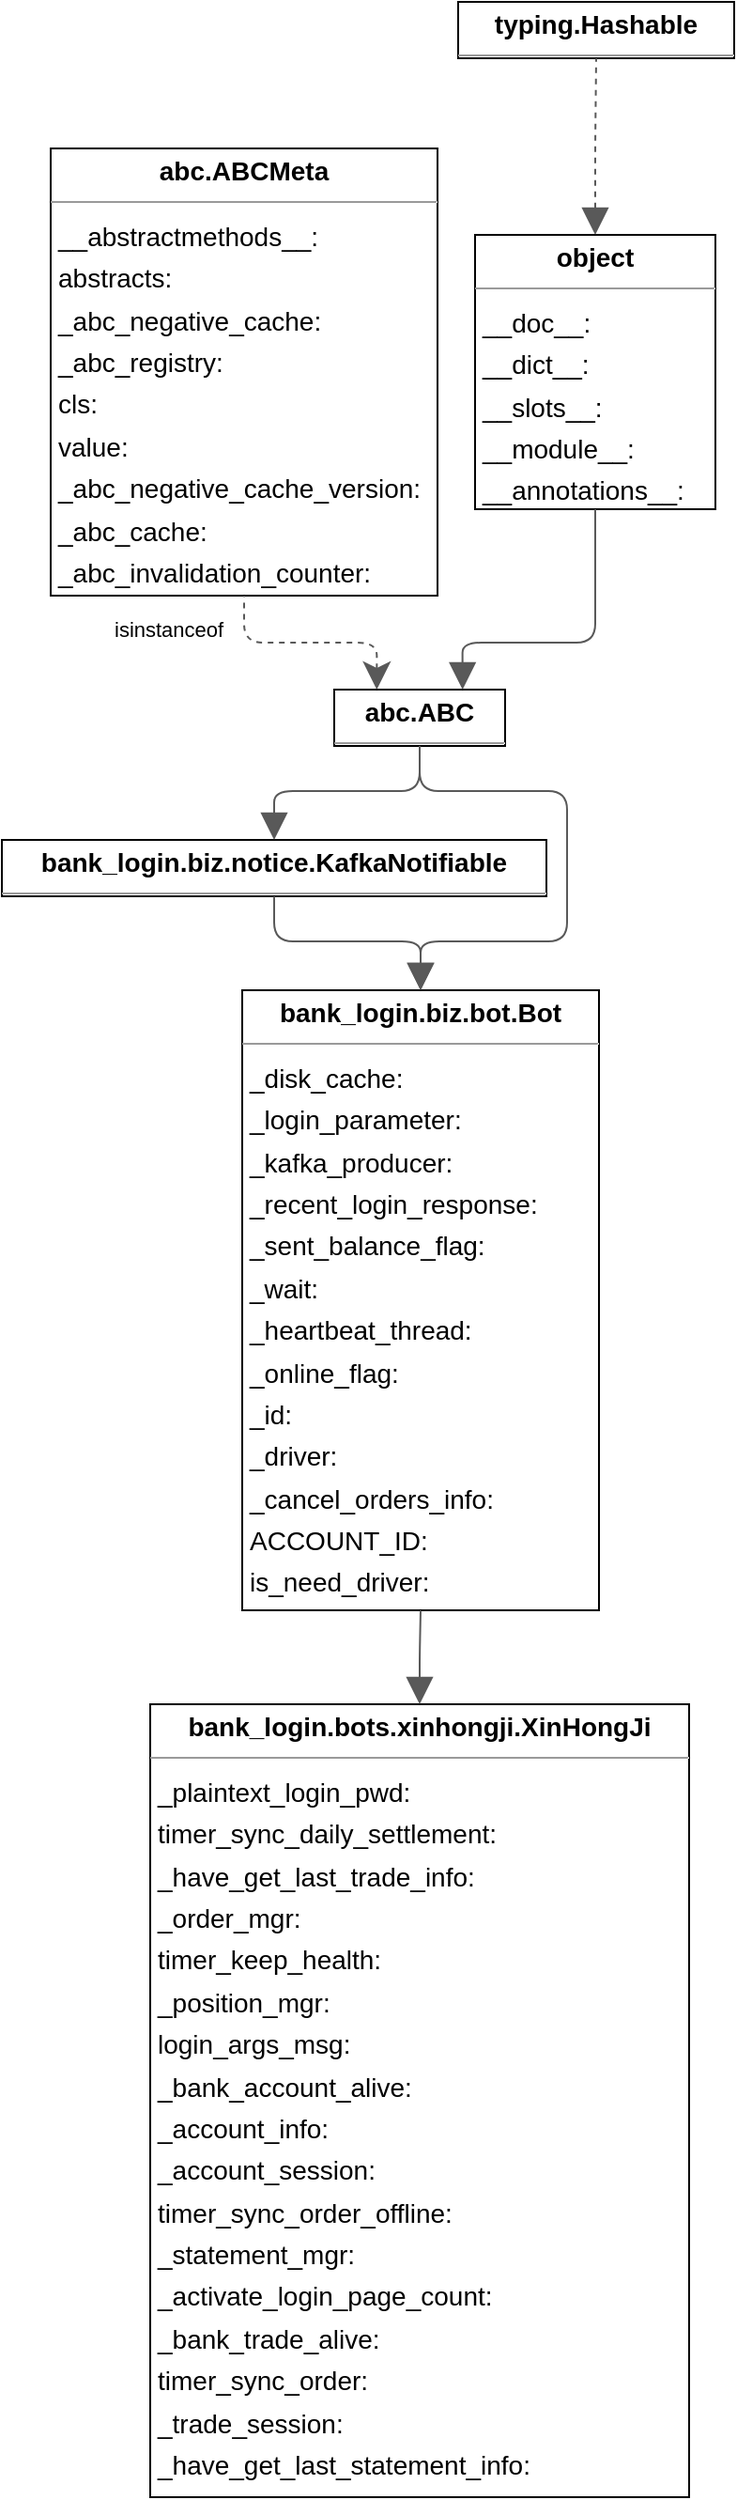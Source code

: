 <mxfile version="20.4.0" type="github"><diagram id="5KmmXAzJ4kcx9o-ale2q" name="第 1 页"><mxGraphModel dx="1378" dy="957" grid="1" gridSize="10" guides="1" tooltips="1" connect="1" arrows="1" fold="1" page="0" pageScale="1" pageWidth="827" pageHeight="1169" background="none" math="0" shadow="0"><root><mxCell id="0"/><mxCell id="1" parent="0"/><mxCell id="node5" value="&lt;p style=&quot;margin:0px;margin-top:4px;text-align:center;&quot;&gt;&lt;b&gt;abc.ABC&lt;/b&gt;&lt;/p&gt;&lt;hr size=&quot;1&quot;/&gt;" style="verticalAlign=top;align=left;overflow=fill;fontSize=14;fontFamily=Helvetica;html=1;rounded=0;shadow=0;comic=0;labelBackgroundColor=none;strokeWidth=1;" parent="1" vertex="1"><mxGeometry x="32" y="352" width="91" height="30" as="geometry"/></mxCell><mxCell id="node6" value="&lt;p style=&quot;margin:0px;margin-top:4px;text-align:center;&quot;&gt;&lt;b&gt;abc.ABCMeta&lt;/b&gt;&lt;/p&gt;&lt;hr size=&quot;1&quot;/&gt;&lt;p style=&quot;margin:0 0 0 4px;line-height:1.6;&quot;&gt; __abstractmethods__: &lt;br/&gt; abstracts: &lt;br/&gt; _abc_negative_cache: &lt;br/&gt; _abc_registry: &lt;br/&gt; cls: &lt;br/&gt; value: &lt;br/&gt; _abc_negative_cache_version: &lt;br/&gt; _abc_cache: &lt;br/&gt; _abc_invalidation_counter: &lt;/p&gt;" style="verticalAlign=top;align=left;overflow=fill;fontSize=14;fontFamily=Helvetica;html=1;rounded=0;shadow=0;comic=0;labelBackgroundColor=none;strokeWidth=1;" parent="1" vertex="1"><mxGeometry x="-119" y="64" width="206" height="238" as="geometry"/></mxCell><mxCell id="node1" value="&lt;p style=&quot;margin:0px;margin-top:4px;text-align:center;&quot;&gt;&lt;b&gt;bank_login.biz.bot.Bot&lt;/b&gt;&lt;/p&gt;&lt;hr size=&quot;1&quot;/&gt;&lt;p style=&quot;margin:0 0 0 4px;line-height:1.6;&quot;&gt; _disk_cache: &lt;br/&gt; _login_parameter: &lt;br/&gt; _kafka_producer: &lt;br/&gt; _recent_login_response: &lt;br/&gt; _sent_balance_flag: &lt;br/&gt; _wait: &lt;br/&gt; _heartbeat_thread: &lt;br/&gt; _online_flag: &lt;br/&gt; _id: &lt;br/&gt; _driver: &lt;br/&gt; _cancel_orders_info: &lt;br/&gt; ACCOUNT_ID: &lt;br/&gt; is_need_driver: &lt;/p&gt;" style="verticalAlign=top;align=left;overflow=fill;fontSize=14;fontFamily=Helvetica;html=1;rounded=0;shadow=0;comic=0;labelBackgroundColor=none;strokeWidth=1;" parent="1" vertex="1"><mxGeometry x="-17" y="512" width="190" height="330" as="geometry"/></mxCell><mxCell id="node4" value="&lt;p style=&quot;margin:0px;margin-top:4px;text-align:center;&quot;&gt;&lt;b&gt;bank_login.biz.notice.KafkaNotifiable&lt;/b&gt;&lt;/p&gt;&lt;hr size=&quot;1&quot;/&gt;" style="verticalAlign=top;align=left;overflow=fill;fontSize=14;fontFamily=Helvetica;html=1;rounded=0;shadow=0;comic=0;labelBackgroundColor=none;strokeWidth=1;" parent="1" vertex="1"><mxGeometry x="-145" y="432" width="290" height="30" as="geometry"/></mxCell><mxCell id="node0" value="&lt;p style=&quot;margin:0px;margin-top:4px;text-align:center;&quot;&gt;&lt;b&gt;bank_login.bots.xinhongji.XinHongJi&lt;/b&gt;&lt;/p&gt;&lt;hr size=&quot;1&quot;/&gt;&lt;p style=&quot;margin:0 0 0 4px;line-height:1.6;&quot;&gt; _plaintext_login_pwd: &lt;br/&gt; timer_sync_daily_settlement: &lt;br/&gt; _have_get_last_trade_info: &lt;br/&gt; _order_mgr: &lt;br/&gt; timer_keep_health: &lt;br/&gt; _position_mgr: &lt;br/&gt; login_args_msg: &lt;br/&gt; _bank_account_alive: &lt;br/&gt; _account_info: &lt;br/&gt; _account_session: &lt;br/&gt; timer_sync_order_offline: &lt;br/&gt; _statement_mgr: &lt;br/&gt; _activate_login_page_count: &lt;br/&gt; _bank_trade_alive: &lt;br/&gt; timer_sync_order: &lt;br/&gt; _trade_session: &lt;br/&gt; _have_get_last_statement_info: &lt;/p&gt;" style="verticalAlign=top;align=left;overflow=fill;fontSize=14;fontFamily=Helvetica;html=1;rounded=0;shadow=0;comic=0;labelBackgroundColor=none;strokeWidth=1;" parent="1" vertex="1"><mxGeometry x="-66" y="892" width="287" height="422" as="geometry"/></mxCell><mxCell id="node2" value="&lt;p style=&quot;margin:0px;margin-top:4px;text-align:center;&quot;&gt;&lt;b&gt;object&lt;/b&gt;&lt;/p&gt;&lt;hr size=&quot;1&quot;/&gt;&lt;p style=&quot;margin:0 0 0 4px;line-height:1.6;&quot;&gt; __doc__: &lt;br/&gt; __dict__: &lt;br/&gt; __slots__: &lt;br/&gt; __module__: &lt;br/&gt; __annotations__: &lt;/p&gt;" style="verticalAlign=top;align=left;overflow=fill;fontSize=14;fontFamily=Helvetica;html=1;rounded=0;shadow=0;comic=0;labelBackgroundColor=none;strokeWidth=1;" parent="1" vertex="1"><mxGeometry x="107" y="110" width="128" height="146" as="geometry"/></mxCell><mxCell id="node3" value="&lt;p style=&quot;margin:0px;margin-top:4px;text-align:center;&quot;&gt;&lt;b&gt;typing.Hashable&lt;/b&gt;&lt;/p&gt;&lt;hr size=&quot;1&quot;/&gt;" style="verticalAlign=top;align=left;overflow=fill;fontSize=14;fontFamily=Helvetica;html=1;rounded=0;shadow=0;comic=0;labelBackgroundColor=none;strokeWidth=1;" parent="1" vertex="1"><mxGeometry x="98" y="-14" width="147" height="30" as="geometry"/></mxCell><mxCell id="edge5" value="" style="html=1;rounded=1;edgeStyle=orthogonalEdgeStyle;dashed=1;startArrow=classic;startSize=12;endArrow=none;strokeColor=#595959;exitX=0.250;exitY=0.002;exitDx=0;exitDy=0;entryX=0.500;entryY=1.000;entryDx=0;entryDy=0;" parent="1" source="node5" target="node6" edge="1"><mxGeometry width="50" height="50" relative="1" as="geometry"><Array as="points"><mxPoint x="55" y="327"/><mxPoint x="-16" y="327"/></Array></mxGeometry></mxCell><mxCell id="label34" value="isinstanceof" style="edgeLabel;resizable=0;html=1;align=left;verticalAlign=top;strokeColor=default;" parent="edge5" vertex="1" connectable="0"><mxGeometry x="-87" y="307" as="geometry"/></mxCell><mxCell id="edge4" value="" style="html=1;rounded=1;edgeStyle=orthogonalEdgeStyle;dashed=0;startArrow=block;startSize=12;endArrow=none;strokeColor=#595959;exitX=0.750;exitY=0.002;exitDx=0;exitDy=0;entryX=0.500;entryY=1.000;entryDx=0;entryDy=0;" parent="1" source="node5" target="node2" edge="1"><mxGeometry width="50" height="50" relative="1" as="geometry"><Array as="points"><mxPoint x="101" y="327"/><mxPoint x="171" y="327"/></Array></mxGeometry></mxCell><mxCell id="edge6" value="" style="html=1;rounded=1;edgeStyle=orthogonalEdgeStyle;dashed=0;startArrow=block;startSize=12;endArrow=none;strokeColor=#595959;exitX=0.500;exitY=0.000;exitDx=0;exitDy=0;entryX=0.500;entryY=1.001;entryDx=0;entryDy=0;" parent="1" source="node1" target="node5" edge="1"><mxGeometry width="50" height="50" relative="1" as="geometry"><Array as="points"><mxPoint x="78" y="486"/><mxPoint x="156" y="486"/><mxPoint x="156" y="406"/><mxPoint x="78" y="406"/></Array></mxGeometry></mxCell><mxCell id="edge1" value="" style="html=1;rounded=1;edgeStyle=orthogonalEdgeStyle;dashed=0;startArrow=block;startSize=12;endArrow=none;strokeColor=#595959;exitX=0.500;exitY=0.000;exitDx=0;exitDy=0;entryX=0.500;entryY=1.001;entryDx=0;entryDy=0;" parent="1" source="node1" target="node4" edge="1"><mxGeometry width="50" height="50" relative="1" as="geometry"><Array as="points"><mxPoint x="78" y="486"/><mxPoint y="486"/></Array></mxGeometry></mxCell><mxCell id="edge3" value="" style="html=1;rounded=1;edgeStyle=orthogonalEdgeStyle;dashed=0;startArrow=block;startSize=12;endArrow=none;strokeColor=#595959;exitX=0.500;exitY=0.001;exitDx=0;exitDy=0;entryX=0.500;entryY=1.001;entryDx=0;entryDy=0;" parent="1" source="node4" target="node5" edge="1"><mxGeometry width="50" height="50" relative="1" as="geometry"><Array as="points"><mxPoint y="406"/><mxPoint x="78" y="406"/></Array></mxGeometry></mxCell><mxCell id="edge0" value="" style="html=1;rounded=1;edgeStyle=orthogonalEdgeStyle;dashed=0;startArrow=block;startSize=12;endArrow=none;strokeColor=#595959;exitX=0.500;exitY=0.000;exitDx=0;exitDy=0;entryX=0.500;entryY=1.000;entryDx=0;entryDy=0;" parent="1" source="node0" target="node1" edge="1"><mxGeometry width="50" height="50" relative="1" as="geometry"><Array as="points"/></mxGeometry></mxCell><mxCell id="edge2" value="" style="html=1;rounded=1;edgeStyle=orthogonalEdgeStyle;dashed=1;startArrow=block;startSize=12;endArrow=none;strokeColor=#595959;exitX=0.500;exitY=0.000;exitDx=0;exitDy=0;entryX=0.500;entryY=1.002;entryDx=0;entryDy=0;" parent="1" source="node2" target="node3" edge="1"><mxGeometry width="50" height="50" relative="1" as="geometry"><Array as="points"/></mxGeometry></mxCell></root></mxGraphModel></diagram></mxfile>
